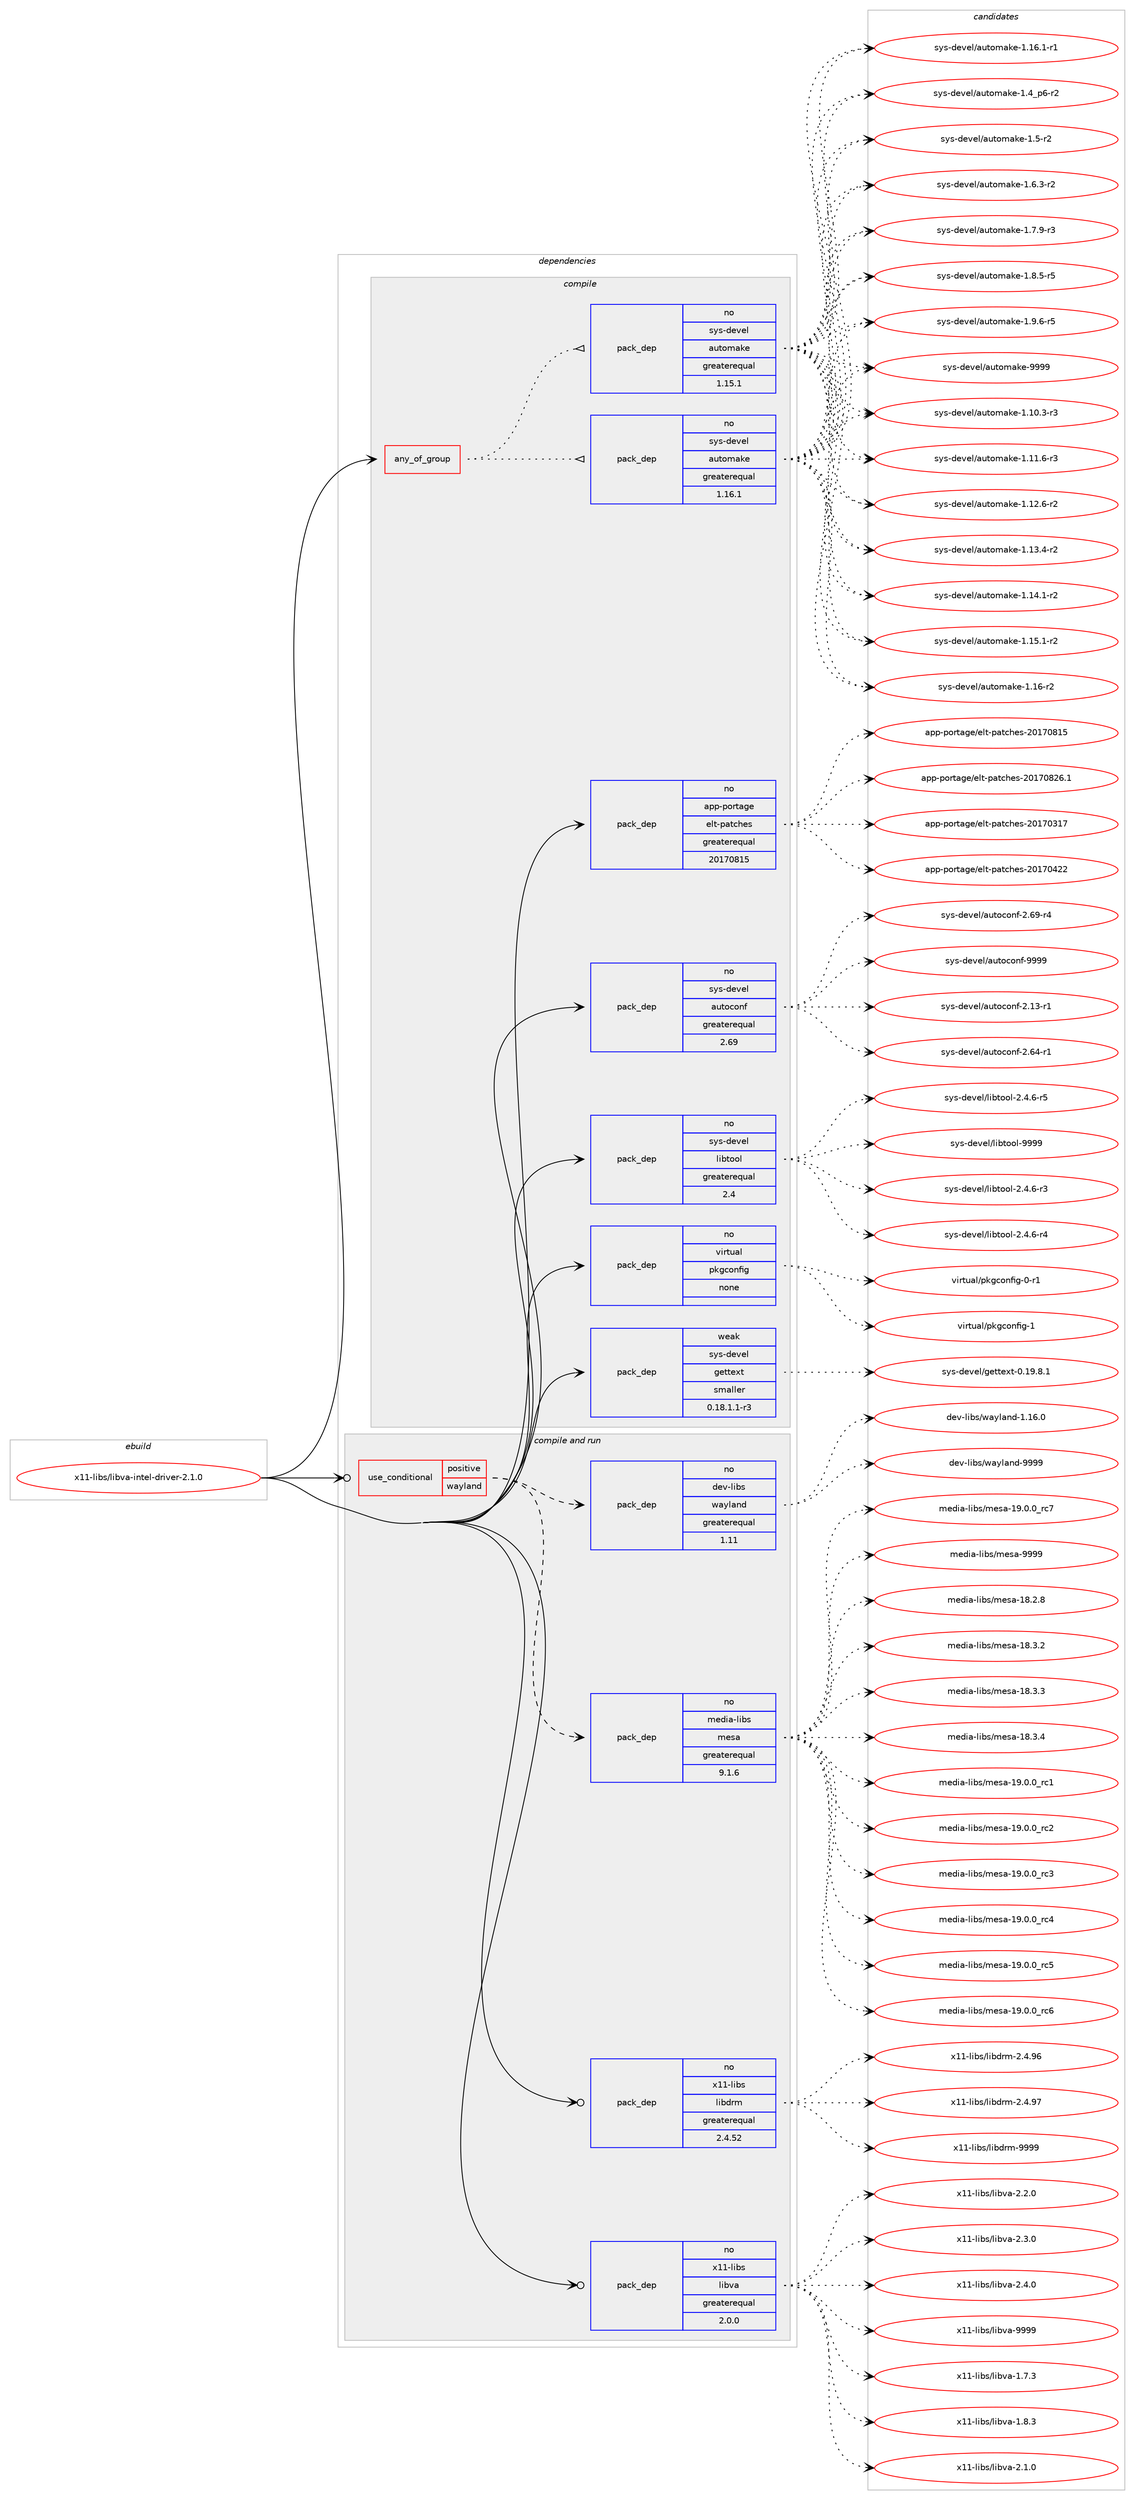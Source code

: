 digraph prolog {

# *************
# Graph options
# *************

newrank=true;
concentrate=true;
compound=true;
graph [rankdir=LR,fontname=Helvetica,fontsize=10,ranksep=1.5];#, ranksep=2.5, nodesep=0.2];
edge  [arrowhead=vee];
node  [fontname=Helvetica,fontsize=10];

# **********
# The ebuild
# **********

subgraph cluster_leftcol {
color=gray;
rank=same;
label=<<i>ebuild</i>>;
id [label="x11-libs/libva-intel-driver-2.1.0", color=red, width=4, href="../x11-libs/libva-intel-driver-2.1.0.svg"];
}

# ****************
# The dependencies
# ****************

subgraph cluster_midcol {
color=gray;
label=<<i>dependencies</i>>;
subgraph cluster_compile {
fillcolor="#eeeeee";
style=filled;
label=<<i>compile</i>>;
subgraph any28591 {
dependency1760557 [label=<<TABLE BORDER="0" CELLBORDER="1" CELLSPACING="0" CELLPADDING="4"><TR><TD CELLPADDING="10">any_of_group</TD></TR></TABLE>>, shape=none, color=red];subgraph pack1264793 {
dependency1760558 [label=<<TABLE BORDER="0" CELLBORDER="1" CELLSPACING="0" CELLPADDING="4" WIDTH="220"><TR><TD ROWSPAN="6" CELLPADDING="30">pack_dep</TD></TR><TR><TD WIDTH="110">no</TD></TR><TR><TD>sys-devel</TD></TR><TR><TD>automake</TD></TR><TR><TD>greaterequal</TD></TR><TR><TD>1.16.1</TD></TR></TABLE>>, shape=none, color=blue];
}
dependency1760557:e -> dependency1760558:w [weight=20,style="dotted",arrowhead="oinv"];
subgraph pack1264794 {
dependency1760559 [label=<<TABLE BORDER="0" CELLBORDER="1" CELLSPACING="0" CELLPADDING="4" WIDTH="220"><TR><TD ROWSPAN="6" CELLPADDING="30">pack_dep</TD></TR><TR><TD WIDTH="110">no</TD></TR><TR><TD>sys-devel</TD></TR><TR><TD>automake</TD></TR><TR><TD>greaterequal</TD></TR><TR><TD>1.15.1</TD></TR></TABLE>>, shape=none, color=blue];
}
dependency1760557:e -> dependency1760559:w [weight=20,style="dotted",arrowhead="oinv"];
}
id:e -> dependency1760557:w [weight=20,style="solid",arrowhead="vee"];
subgraph pack1264795 {
dependency1760560 [label=<<TABLE BORDER="0" CELLBORDER="1" CELLSPACING="0" CELLPADDING="4" WIDTH="220"><TR><TD ROWSPAN="6" CELLPADDING="30">pack_dep</TD></TR><TR><TD WIDTH="110">no</TD></TR><TR><TD>app-portage</TD></TR><TR><TD>elt-patches</TD></TR><TR><TD>greaterequal</TD></TR><TR><TD>20170815</TD></TR></TABLE>>, shape=none, color=blue];
}
id:e -> dependency1760560:w [weight=20,style="solid",arrowhead="vee"];
subgraph pack1264796 {
dependency1760561 [label=<<TABLE BORDER="0" CELLBORDER="1" CELLSPACING="0" CELLPADDING="4" WIDTH="220"><TR><TD ROWSPAN="6" CELLPADDING="30">pack_dep</TD></TR><TR><TD WIDTH="110">no</TD></TR><TR><TD>sys-devel</TD></TR><TR><TD>autoconf</TD></TR><TR><TD>greaterequal</TD></TR><TR><TD>2.69</TD></TR></TABLE>>, shape=none, color=blue];
}
id:e -> dependency1760561:w [weight=20,style="solid",arrowhead="vee"];
subgraph pack1264797 {
dependency1760562 [label=<<TABLE BORDER="0" CELLBORDER="1" CELLSPACING="0" CELLPADDING="4" WIDTH="220"><TR><TD ROWSPAN="6" CELLPADDING="30">pack_dep</TD></TR><TR><TD WIDTH="110">no</TD></TR><TR><TD>sys-devel</TD></TR><TR><TD>libtool</TD></TR><TR><TD>greaterequal</TD></TR><TR><TD>2.4</TD></TR></TABLE>>, shape=none, color=blue];
}
id:e -> dependency1760562:w [weight=20,style="solid",arrowhead="vee"];
subgraph pack1264798 {
dependency1760563 [label=<<TABLE BORDER="0" CELLBORDER="1" CELLSPACING="0" CELLPADDING="4" WIDTH="220"><TR><TD ROWSPAN="6" CELLPADDING="30">pack_dep</TD></TR><TR><TD WIDTH="110">no</TD></TR><TR><TD>virtual</TD></TR><TR><TD>pkgconfig</TD></TR><TR><TD>none</TD></TR><TR><TD></TD></TR></TABLE>>, shape=none, color=blue];
}
id:e -> dependency1760563:w [weight=20,style="solid",arrowhead="vee"];
subgraph pack1264799 {
dependency1760564 [label=<<TABLE BORDER="0" CELLBORDER="1" CELLSPACING="0" CELLPADDING="4" WIDTH="220"><TR><TD ROWSPAN="6" CELLPADDING="30">pack_dep</TD></TR><TR><TD WIDTH="110">weak</TD></TR><TR><TD>sys-devel</TD></TR><TR><TD>gettext</TD></TR><TR><TD>smaller</TD></TR><TR><TD>0.18.1.1-r3</TD></TR></TABLE>>, shape=none, color=blue];
}
id:e -> dependency1760564:w [weight=20,style="solid",arrowhead="vee"];
}
subgraph cluster_compileandrun {
fillcolor="#eeeeee";
style=filled;
label=<<i>compile and run</i>>;
subgraph cond466170 {
dependency1760565 [label=<<TABLE BORDER="0" CELLBORDER="1" CELLSPACING="0" CELLPADDING="4"><TR><TD ROWSPAN="3" CELLPADDING="10">use_conditional</TD></TR><TR><TD>positive</TD></TR><TR><TD>wayland</TD></TR></TABLE>>, shape=none, color=red];
subgraph pack1264800 {
dependency1760566 [label=<<TABLE BORDER="0" CELLBORDER="1" CELLSPACING="0" CELLPADDING="4" WIDTH="220"><TR><TD ROWSPAN="6" CELLPADDING="30">pack_dep</TD></TR><TR><TD WIDTH="110">no</TD></TR><TR><TD>media-libs</TD></TR><TR><TD>mesa</TD></TR><TR><TD>greaterequal</TD></TR><TR><TD>9.1.6</TD></TR></TABLE>>, shape=none, color=blue];
}
dependency1760565:e -> dependency1760566:w [weight=20,style="dashed",arrowhead="vee"];
subgraph pack1264801 {
dependency1760567 [label=<<TABLE BORDER="0" CELLBORDER="1" CELLSPACING="0" CELLPADDING="4" WIDTH="220"><TR><TD ROWSPAN="6" CELLPADDING="30">pack_dep</TD></TR><TR><TD WIDTH="110">no</TD></TR><TR><TD>dev-libs</TD></TR><TR><TD>wayland</TD></TR><TR><TD>greaterequal</TD></TR><TR><TD>1.11</TD></TR></TABLE>>, shape=none, color=blue];
}
dependency1760565:e -> dependency1760567:w [weight=20,style="dashed",arrowhead="vee"];
}
id:e -> dependency1760565:w [weight=20,style="solid",arrowhead="odotvee"];
subgraph pack1264802 {
dependency1760568 [label=<<TABLE BORDER="0" CELLBORDER="1" CELLSPACING="0" CELLPADDING="4" WIDTH="220"><TR><TD ROWSPAN="6" CELLPADDING="30">pack_dep</TD></TR><TR><TD WIDTH="110">no</TD></TR><TR><TD>x11-libs</TD></TR><TR><TD>libdrm</TD></TR><TR><TD>greaterequal</TD></TR><TR><TD>2.4.52</TD></TR></TABLE>>, shape=none, color=blue];
}
id:e -> dependency1760568:w [weight=20,style="solid",arrowhead="odotvee"];
subgraph pack1264803 {
dependency1760569 [label=<<TABLE BORDER="0" CELLBORDER="1" CELLSPACING="0" CELLPADDING="4" WIDTH="220"><TR><TD ROWSPAN="6" CELLPADDING="30">pack_dep</TD></TR><TR><TD WIDTH="110">no</TD></TR><TR><TD>x11-libs</TD></TR><TR><TD>libva</TD></TR><TR><TD>greaterequal</TD></TR><TR><TD>2.0.0</TD></TR></TABLE>>, shape=none, color=blue];
}
id:e -> dependency1760569:w [weight=20,style="solid",arrowhead="odotvee"];
}
subgraph cluster_run {
fillcolor="#eeeeee";
style=filled;
label=<<i>run</i>>;
}
}

# **************
# The candidates
# **************

subgraph cluster_choices {
rank=same;
color=gray;
label=<<i>candidates</i>>;

subgraph choice1264793 {
color=black;
nodesep=1;
choice11512111545100101118101108479711711611110997107101454946494846514511451 [label="sys-devel/automake-1.10.3-r3", color=red, width=4,href="../sys-devel/automake-1.10.3-r3.svg"];
choice11512111545100101118101108479711711611110997107101454946494946544511451 [label="sys-devel/automake-1.11.6-r3", color=red, width=4,href="../sys-devel/automake-1.11.6-r3.svg"];
choice11512111545100101118101108479711711611110997107101454946495046544511450 [label="sys-devel/automake-1.12.6-r2", color=red, width=4,href="../sys-devel/automake-1.12.6-r2.svg"];
choice11512111545100101118101108479711711611110997107101454946495146524511450 [label="sys-devel/automake-1.13.4-r2", color=red, width=4,href="../sys-devel/automake-1.13.4-r2.svg"];
choice11512111545100101118101108479711711611110997107101454946495246494511450 [label="sys-devel/automake-1.14.1-r2", color=red, width=4,href="../sys-devel/automake-1.14.1-r2.svg"];
choice11512111545100101118101108479711711611110997107101454946495346494511450 [label="sys-devel/automake-1.15.1-r2", color=red, width=4,href="../sys-devel/automake-1.15.1-r2.svg"];
choice1151211154510010111810110847971171161111099710710145494649544511450 [label="sys-devel/automake-1.16-r2", color=red, width=4,href="../sys-devel/automake-1.16-r2.svg"];
choice11512111545100101118101108479711711611110997107101454946495446494511449 [label="sys-devel/automake-1.16.1-r1", color=red, width=4,href="../sys-devel/automake-1.16.1-r1.svg"];
choice115121115451001011181011084797117116111109971071014549465295112544511450 [label="sys-devel/automake-1.4_p6-r2", color=red, width=4,href="../sys-devel/automake-1.4_p6-r2.svg"];
choice11512111545100101118101108479711711611110997107101454946534511450 [label="sys-devel/automake-1.5-r2", color=red, width=4,href="../sys-devel/automake-1.5-r2.svg"];
choice115121115451001011181011084797117116111109971071014549465446514511450 [label="sys-devel/automake-1.6.3-r2", color=red, width=4,href="../sys-devel/automake-1.6.3-r2.svg"];
choice115121115451001011181011084797117116111109971071014549465546574511451 [label="sys-devel/automake-1.7.9-r3", color=red, width=4,href="../sys-devel/automake-1.7.9-r3.svg"];
choice115121115451001011181011084797117116111109971071014549465646534511453 [label="sys-devel/automake-1.8.5-r5", color=red, width=4,href="../sys-devel/automake-1.8.5-r5.svg"];
choice115121115451001011181011084797117116111109971071014549465746544511453 [label="sys-devel/automake-1.9.6-r5", color=red, width=4,href="../sys-devel/automake-1.9.6-r5.svg"];
choice115121115451001011181011084797117116111109971071014557575757 [label="sys-devel/automake-9999", color=red, width=4,href="../sys-devel/automake-9999.svg"];
dependency1760558:e -> choice11512111545100101118101108479711711611110997107101454946494846514511451:w [style=dotted,weight="100"];
dependency1760558:e -> choice11512111545100101118101108479711711611110997107101454946494946544511451:w [style=dotted,weight="100"];
dependency1760558:e -> choice11512111545100101118101108479711711611110997107101454946495046544511450:w [style=dotted,weight="100"];
dependency1760558:e -> choice11512111545100101118101108479711711611110997107101454946495146524511450:w [style=dotted,weight="100"];
dependency1760558:e -> choice11512111545100101118101108479711711611110997107101454946495246494511450:w [style=dotted,weight="100"];
dependency1760558:e -> choice11512111545100101118101108479711711611110997107101454946495346494511450:w [style=dotted,weight="100"];
dependency1760558:e -> choice1151211154510010111810110847971171161111099710710145494649544511450:w [style=dotted,weight="100"];
dependency1760558:e -> choice11512111545100101118101108479711711611110997107101454946495446494511449:w [style=dotted,weight="100"];
dependency1760558:e -> choice115121115451001011181011084797117116111109971071014549465295112544511450:w [style=dotted,weight="100"];
dependency1760558:e -> choice11512111545100101118101108479711711611110997107101454946534511450:w [style=dotted,weight="100"];
dependency1760558:e -> choice115121115451001011181011084797117116111109971071014549465446514511450:w [style=dotted,weight="100"];
dependency1760558:e -> choice115121115451001011181011084797117116111109971071014549465546574511451:w [style=dotted,weight="100"];
dependency1760558:e -> choice115121115451001011181011084797117116111109971071014549465646534511453:w [style=dotted,weight="100"];
dependency1760558:e -> choice115121115451001011181011084797117116111109971071014549465746544511453:w [style=dotted,weight="100"];
dependency1760558:e -> choice115121115451001011181011084797117116111109971071014557575757:w [style=dotted,weight="100"];
}
subgraph choice1264794 {
color=black;
nodesep=1;
choice11512111545100101118101108479711711611110997107101454946494846514511451 [label="sys-devel/automake-1.10.3-r3", color=red, width=4,href="../sys-devel/automake-1.10.3-r3.svg"];
choice11512111545100101118101108479711711611110997107101454946494946544511451 [label="sys-devel/automake-1.11.6-r3", color=red, width=4,href="../sys-devel/automake-1.11.6-r3.svg"];
choice11512111545100101118101108479711711611110997107101454946495046544511450 [label="sys-devel/automake-1.12.6-r2", color=red, width=4,href="../sys-devel/automake-1.12.6-r2.svg"];
choice11512111545100101118101108479711711611110997107101454946495146524511450 [label="sys-devel/automake-1.13.4-r2", color=red, width=4,href="../sys-devel/automake-1.13.4-r2.svg"];
choice11512111545100101118101108479711711611110997107101454946495246494511450 [label="sys-devel/automake-1.14.1-r2", color=red, width=4,href="../sys-devel/automake-1.14.1-r2.svg"];
choice11512111545100101118101108479711711611110997107101454946495346494511450 [label="sys-devel/automake-1.15.1-r2", color=red, width=4,href="../sys-devel/automake-1.15.1-r2.svg"];
choice1151211154510010111810110847971171161111099710710145494649544511450 [label="sys-devel/automake-1.16-r2", color=red, width=4,href="../sys-devel/automake-1.16-r2.svg"];
choice11512111545100101118101108479711711611110997107101454946495446494511449 [label="sys-devel/automake-1.16.1-r1", color=red, width=4,href="../sys-devel/automake-1.16.1-r1.svg"];
choice115121115451001011181011084797117116111109971071014549465295112544511450 [label="sys-devel/automake-1.4_p6-r2", color=red, width=4,href="../sys-devel/automake-1.4_p6-r2.svg"];
choice11512111545100101118101108479711711611110997107101454946534511450 [label="sys-devel/automake-1.5-r2", color=red, width=4,href="../sys-devel/automake-1.5-r2.svg"];
choice115121115451001011181011084797117116111109971071014549465446514511450 [label="sys-devel/automake-1.6.3-r2", color=red, width=4,href="../sys-devel/automake-1.6.3-r2.svg"];
choice115121115451001011181011084797117116111109971071014549465546574511451 [label="sys-devel/automake-1.7.9-r3", color=red, width=4,href="../sys-devel/automake-1.7.9-r3.svg"];
choice115121115451001011181011084797117116111109971071014549465646534511453 [label="sys-devel/automake-1.8.5-r5", color=red, width=4,href="../sys-devel/automake-1.8.5-r5.svg"];
choice115121115451001011181011084797117116111109971071014549465746544511453 [label="sys-devel/automake-1.9.6-r5", color=red, width=4,href="../sys-devel/automake-1.9.6-r5.svg"];
choice115121115451001011181011084797117116111109971071014557575757 [label="sys-devel/automake-9999", color=red, width=4,href="../sys-devel/automake-9999.svg"];
dependency1760559:e -> choice11512111545100101118101108479711711611110997107101454946494846514511451:w [style=dotted,weight="100"];
dependency1760559:e -> choice11512111545100101118101108479711711611110997107101454946494946544511451:w [style=dotted,weight="100"];
dependency1760559:e -> choice11512111545100101118101108479711711611110997107101454946495046544511450:w [style=dotted,weight="100"];
dependency1760559:e -> choice11512111545100101118101108479711711611110997107101454946495146524511450:w [style=dotted,weight="100"];
dependency1760559:e -> choice11512111545100101118101108479711711611110997107101454946495246494511450:w [style=dotted,weight="100"];
dependency1760559:e -> choice11512111545100101118101108479711711611110997107101454946495346494511450:w [style=dotted,weight="100"];
dependency1760559:e -> choice1151211154510010111810110847971171161111099710710145494649544511450:w [style=dotted,weight="100"];
dependency1760559:e -> choice11512111545100101118101108479711711611110997107101454946495446494511449:w [style=dotted,weight="100"];
dependency1760559:e -> choice115121115451001011181011084797117116111109971071014549465295112544511450:w [style=dotted,weight="100"];
dependency1760559:e -> choice11512111545100101118101108479711711611110997107101454946534511450:w [style=dotted,weight="100"];
dependency1760559:e -> choice115121115451001011181011084797117116111109971071014549465446514511450:w [style=dotted,weight="100"];
dependency1760559:e -> choice115121115451001011181011084797117116111109971071014549465546574511451:w [style=dotted,weight="100"];
dependency1760559:e -> choice115121115451001011181011084797117116111109971071014549465646534511453:w [style=dotted,weight="100"];
dependency1760559:e -> choice115121115451001011181011084797117116111109971071014549465746544511453:w [style=dotted,weight="100"];
dependency1760559:e -> choice115121115451001011181011084797117116111109971071014557575757:w [style=dotted,weight="100"];
}
subgraph choice1264795 {
color=black;
nodesep=1;
choice97112112451121111141169710310147101108116451129711699104101115455048495548514955 [label="app-portage/elt-patches-20170317", color=red, width=4,href="../app-portage/elt-patches-20170317.svg"];
choice97112112451121111141169710310147101108116451129711699104101115455048495548525050 [label="app-portage/elt-patches-20170422", color=red, width=4,href="../app-portage/elt-patches-20170422.svg"];
choice97112112451121111141169710310147101108116451129711699104101115455048495548564953 [label="app-portage/elt-patches-20170815", color=red, width=4,href="../app-portage/elt-patches-20170815.svg"];
choice971121124511211111411697103101471011081164511297116991041011154550484955485650544649 [label="app-portage/elt-patches-20170826.1", color=red, width=4,href="../app-portage/elt-patches-20170826.1.svg"];
dependency1760560:e -> choice97112112451121111141169710310147101108116451129711699104101115455048495548514955:w [style=dotted,weight="100"];
dependency1760560:e -> choice97112112451121111141169710310147101108116451129711699104101115455048495548525050:w [style=dotted,weight="100"];
dependency1760560:e -> choice97112112451121111141169710310147101108116451129711699104101115455048495548564953:w [style=dotted,weight="100"];
dependency1760560:e -> choice971121124511211111411697103101471011081164511297116991041011154550484955485650544649:w [style=dotted,weight="100"];
}
subgraph choice1264796 {
color=black;
nodesep=1;
choice1151211154510010111810110847971171161119911111010245504649514511449 [label="sys-devel/autoconf-2.13-r1", color=red, width=4,href="../sys-devel/autoconf-2.13-r1.svg"];
choice1151211154510010111810110847971171161119911111010245504654524511449 [label="sys-devel/autoconf-2.64-r1", color=red, width=4,href="../sys-devel/autoconf-2.64-r1.svg"];
choice1151211154510010111810110847971171161119911111010245504654574511452 [label="sys-devel/autoconf-2.69-r4", color=red, width=4,href="../sys-devel/autoconf-2.69-r4.svg"];
choice115121115451001011181011084797117116111991111101024557575757 [label="sys-devel/autoconf-9999", color=red, width=4,href="../sys-devel/autoconf-9999.svg"];
dependency1760561:e -> choice1151211154510010111810110847971171161119911111010245504649514511449:w [style=dotted,weight="100"];
dependency1760561:e -> choice1151211154510010111810110847971171161119911111010245504654524511449:w [style=dotted,weight="100"];
dependency1760561:e -> choice1151211154510010111810110847971171161119911111010245504654574511452:w [style=dotted,weight="100"];
dependency1760561:e -> choice115121115451001011181011084797117116111991111101024557575757:w [style=dotted,weight="100"];
}
subgraph choice1264797 {
color=black;
nodesep=1;
choice1151211154510010111810110847108105981161111111084550465246544511451 [label="sys-devel/libtool-2.4.6-r3", color=red, width=4,href="../sys-devel/libtool-2.4.6-r3.svg"];
choice1151211154510010111810110847108105981161111111084550465246544511452 [label="sys-devel/libtool-2.4.6-r4", color=red, width=4,href="../sys-devel/libtool-2.4.6-r4.svg"];
choice1151211154510010111810110847108105981161111111084550465246544511453 [label="sys-devel/libtool-2.4.6-r5", color=red, width=4,href="../sys-devel/libtool-2.4.6-r5.svg"];
choice1151211154510010111810110847108105981161111111084557575757 [label="sys-devel/libtool-9999", color=red, width=4,href="../sys-devel/libtool-9999.svg"];
dependency1760562:e -> choice1151211154510010111810110847108105981161111111084550465246544511451:w [style=dotted,weight="100"];
dependency1760562:e -> choice1151211154510010111810110847108105981161111111084550465246544511452:w [style=dotted,weight="100"];
dependency1760562:e -> choice1151211154510010111810110847108105981161111111084550465246544511453:w [style=dotted,weight="100"];
dependency1760562:e -> choice1151211154510010111810110847108105981161111111084557575757:w [style=dotted,weight="100"];
}
subgraph choice1264798 {
color=black;
nodesep=1;
choice11810511411611797108471121071039911111010210510345484511449 [label="virtual/pkgconfig-0-r1", color=red, width=4,href="../virtual/pkgconfig-0-r1.svg"];
choice1181051141161179710847112107103991111101021051034549 [label="virtual/pkgconfig-1", color=red, width=4,href="../virtual/pkgconfig-1.svg"];
dependency1760563:e -> choice11810511411611797108471121071039911111010210510345484511449:w [style=dotted,weight="100"];
dependency1760563:e -> choice1181051141161179710847112107103991111101021051034549:w [style=dotted,weight="100"];
}
subgraph choice1264799 {
color=black;
nodesep=1;
choice1151211154510010111810110847103101116116101120116454846495746564649 [label="sys-devel/gettext-0.19.8.1", color=red, width=4,href="../sys-devel/gettext-0.19.8.1.svg"];
dependency1760564:e -> choice1151211154510010111810110847103101116116101120116454846495746564649:w [style=dotted,weight="100"];
}
subgraph choice1264800 {
color=black;
nodesep=1;
choice109101100105974510810598115471091011159745495646504656 [label="media-libs/mesa-18.2.8", color=red, width=4,href="../media-libs/mesa-18.2.8.svg"];
choice109101100105974510810598115471091011159745495646514650 [label="media-libs/mesa-18.3.2", color=red, width=4,href="../media-libs/mesa-18.3.2.svg"];
choice109101100105974510810598115471091011159745495646514651 [label="media-libs/mesa-18.3.3", color=red, width=4,href="../media-libs/mesa-18.3.3.svg"];
choice109101100105974510810598115471091011159745495646514652 [label="media-libs/mesa-18.3.4", color=red, width=4,href="../media-libs/mesa-18.3.4.svg"];
choice109101100105974510810598115471091011159745495746484648951149949 [label="media-libs/mesa-19.0.0_rc1", color=red, width=4,href="../media-libs/mesa-19.0.0_rc1.svg"];
choice109101100105974510810598115471091011159745495746484648951149950 [label="media-libs/mesa-19.0.0_rc2", color=red, width=4,href="../media-libs/mesa-19.0.0_rc2.svg"];
choice109101100105974510810598115471091011159745495746484648951149951 [label="media-libs/mesa-19.0.0_rc3", color=red, width=4,href="../media-libs/mesa-19.0.0_rc3.svg"];
choice109101100105974510810598115471091011159745495746484648951149952 [label="media-libs/mesa-19.0.0_rc4", color=red, width=4,href="../media-libs/mesa-19.0.0_rc4.svg"];
choice109101100105974510810598115471091011159745495746484648951149953 [label="media-libs/mesa-19.0.0_rc5", color=red, width=4,href="../media-libs/mesa-19.0.0_rc5.svg"];
choice109101100105974510810598115471091011159745495746484648951149954 [label="media-libs/mesa-19.0.0_rc6", color=red, width=4,href="../media-libs/mesa-19.0.0_rc6.svg"];
choice109101100105974510810598115471091011159745495746484648951149955 [label="media-libs/mesa-19.0.0_rc7", color=red, width=4,href="../media-libs/mesa-19.0.0_rc7.svg"];
choice10910110010597451081059811547109101115974557575757 [label="media-libs/mesa-9999", color=red, width=4,href="../media-libs/mesa-9999.svg"];
dependency1760566:e -> choice109101100105974510810598115471091011159745495646504656:w [style=dotted,weight="100"];
dependency1760566:e -> choice109101100105974510810598115471091011159745495646514650:w [style=dotted,weight="100"];
dependency1760566:e -> choice109101100105974510810598115471091011159745495646514651:w [style=dotted,weight="100"];
dependency1760566:e -> choice109101100105974510810598115471091011159745495646514652:w [style=dotted,weight="100"];
dependency1760566:e -> choice109101100105974510810598115471091011159745495746484648951149949:w [style=dotted,weight="100"];
dependency1760566:e -> choice109101100105974510810598115471091011159745495746484648951149950:w [style=dotted,weight="100"];
dependency1760566:e -> choice109101100105974510810598115471091011159745495746484648951149951:w [style=dotted,weight="100"];
dependency1760566:e -> choice109101100105974510810598115471091011159745495746484648951149952:w [style=dotted,weight="100"];
dependency1760566:e -> choice109101100105974510810598115471091011159745495746484648951149953:w [style=dotted,weight="100"];
dependency1760566:e -> choice109101100105974510810598115471091011159745495746484648951149954:w [style=dotted,weight="100"];
dependency1760566:e -> choice109101100105974510810598115471091011159745495746484648951149955:w [style=dotted,weight="100"];
dependency1760566:e -> choice10910110010597451081059811547109101115974557575757:w [style=dotted,weight="100"];
}
subgraph choice1264801 {
color=black;
nodesep=1;
choice100101118451081059811547119971211089711010045494649544648 [label="dev-libs/wayland-1.16.0", color=red, width=4,href="../dev-libs/wayland-1.16.0.svg"];
choice10010111845108105981154711997121108971101004557575757 [label="dev-libs/wayland-9999", color=red, width=4,href="../dev-libs/wayland-9999.svg"];
dependency1760567:e -> choice100101118451081059811547119971211089711010045494649544648:w [style=dotted,weight="100"];
dependency1760567:e -> choice10010111845108105981154711997121108971101004557575757:w [style=dotted,weight="100"];
}
subgraph choice1264802 {
color=black;
nodesep=1;
choice12049494510810598115471081059810011410945504652465754 [label="x11-libs/libdrm-2.4.96", color=red, width=4,href="../x11-libs/libdrm-2.4.96.svg"];
choice12049494510810598115471081059810011410945504652465755 [label="x11-libs/libdrm-2.4.97", color=red, width=4,href="../x11-libs/libdrm-2.4.97.svg"];
choice1204949451081059811547108105981001141094557575757 [label="x11-libs/libdrm-9999", color=red, width=4,href="../x11-libs/libdrm-9999.svg"];
dependency1760568:e -> choice12049494510810598115471081059810011410945504652465754:w [style=dotted,weight="100"];
dependency1760568:e -> choice12049494510810598115471081059810011410945504652465755:w [style=dotted,weight="100"];
dependency1760568:e -> choice1204949451081059811547108105981001141094557575757:w [style=dotted,weight="100"];
}
subgraph choice1264803 {
color=black;
nodesep=1;
choice12049494510810598115471081059811897454946554651 [label="x11-libs/libva-1.7.3", color=red, width=4,href="../x11-libs/libva-1.7.3.svg"];
choice12049494510810598115471081059811897454946564651 [label="x11-libs/libva-1.8.3", color=red, width=4,href="../x11-libs/libva-1.8.3.svg"];
choice12049494510810598115471081059811897455046494648 [label="x11-libs/libva-2.1.0", color=red, width=4,href="../x11-libs/libva-2.1.0.svg"];
choice12049494510810598115471081059811897455046504648 [label="x11-libs/libva-2.2.0", color=red, width=4,href="../x11-libs/libva-2.2.0.svg"];
choice12049494510810598115471081059811897455046514648 [label="x11-libs/libva-2.3.0", color=red, width=4,href="../x11-libs/libva-2.3.0.svg"];
choice12049494510810598115471081059811897455046524648 [label="x11-libs/libva-2.4.0", color=red, width=4,href="../x11-libs/libva-2.4.0.svg"];
choice120494945108105981154710810598118974557575757 [label="x11-libs/libva-9999", color=red, width=4,href="../x11-libs/libva-9999.svg"];
dependency1760569:e -> choice12049494510810598115471081059811897454946554651:w [style=dotted,weight="100"];
dependency1760569:e -> choice12049494510810598115471081059811897454946564651:w [style=dotted,weight="100"];
dependency1760569:e -> choice12049494510810598115471081059811897455046494648:w [style=dotted,weight="100"];
dependency1760569:e -> choice12049494510810598115471081059811897455046504648:w [style=dotted,weight="100"];
dependency1760569:e -> choice12049494510810598115471081059811897455046514648:w [style=dotted,weight="100"];
dependency1760569:e -> choice12049494510810598115471081059811897455046524648:w [style=dotted,weight="100"];
dependency1760569:e -> choice120494945108105981154710810598118974557575757:w [style=dotted,weight="100"];
}
}

}
